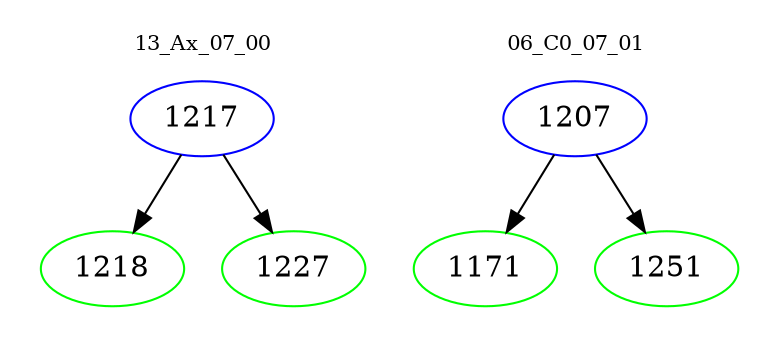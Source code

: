 digraph{
subgraph cluster_0 {
color = white
label = "13_Ax_07_00";
fontsize=10;
T0_1217 [label="1217", color="blue"]
T0_1217 -> T0_1218 [color="black"]
T0_1218 [label="1218", color="green"]
T0_1217 -> T0_1227 [color="black"]
T0_1227 [label="1227", color="green"]
}
subgraph cluster_1 {
color = white
label = "06_C0_07_01";
fontsize=10;
T1_1207 [label="1207", color="blue"]
T1_1207 -> T1_1171 [color="black"]
T1_1171 [label="1171", color="green"]
T1_1207 -> T1_1251 [color="black"]
T1_1251 [label="1251", color="green"]
}
}
